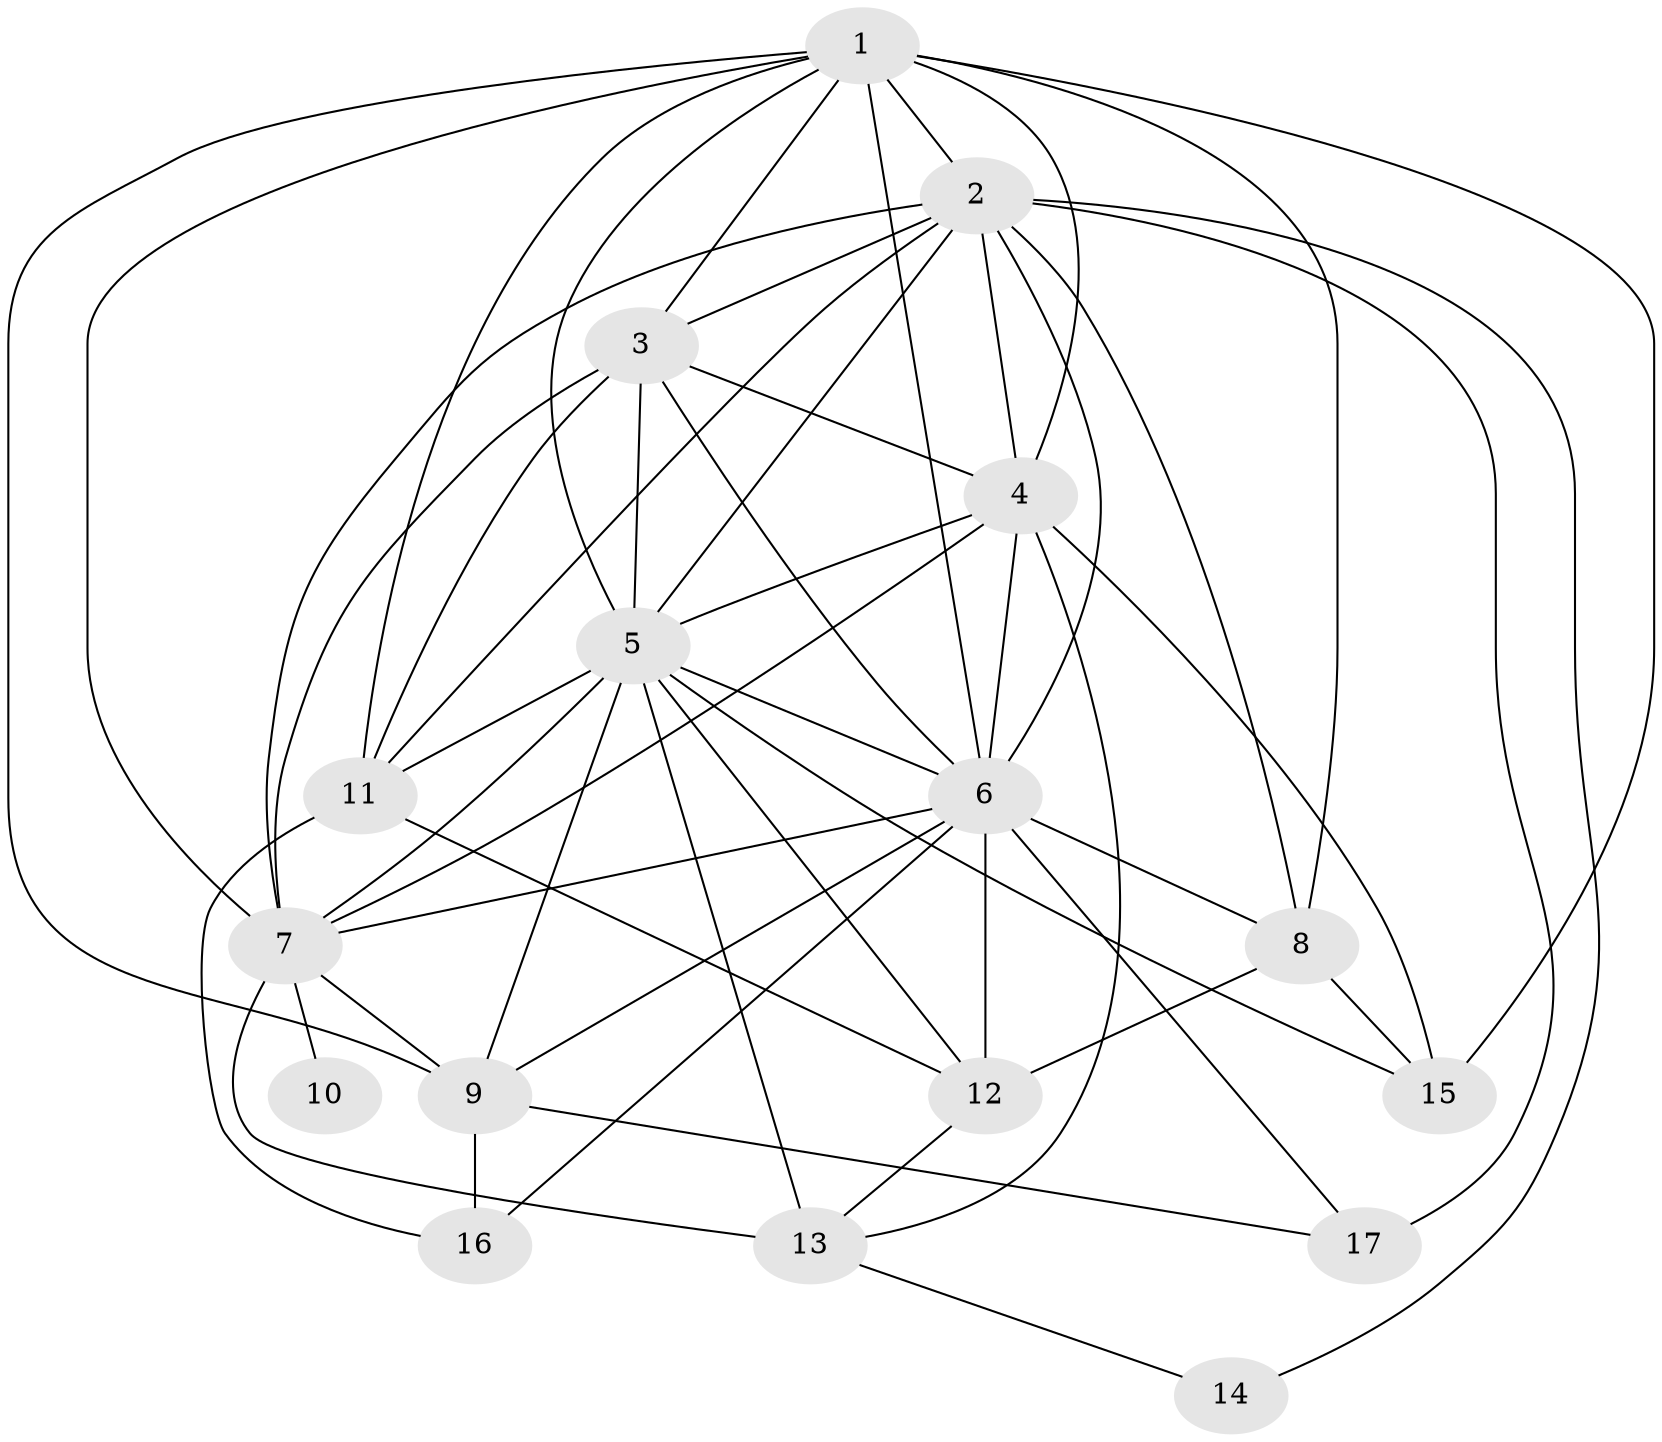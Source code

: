 // original degree distribution, {14: 0.07142857142857142, 13: 0.017857142857142856, 16: 0.017857142857142856, 15: 0.017857142857142856, 17: 0.03571428571428571, 19: 0.017857142857142856, 7: 0.017857142857142856, 3: 0.19642857142857142, 2: 0.5, 4: 0.08928571428571429, 5: 0.017857142857142856}
// Generated by graph-tools (version 1.1) at 2025/49/03/04/25 22:49:55]
// undirected, 17 vertices, 53 edges
graph export_dot {
  node [color=gray90,style=filled];
  1;
  2;
  3;
  4;
  5;
  6;
  7;
  8;
  9;
  10;
  11;
  12;
  13;
  14;
  15;
  16;
  17;
  1 -- 2 [weight=4.0];
  1 -- 3 [weight=4.0];
  1 -- 4 [weight=3.0];
  1 -- 5 [weight=3.0];
  1 -- 6 [weight=3.0];
  1 -- 7 [weight=3.0];
  1 -- 8 [weight=2.0];
  1 -- 9 [weight=1.0];
  1 -- 11 [weight=1.0];
  1 -- 15 [weight=3.0];
  2 -- 3 [weight=4.0];
  2 -- 4 [weight=2.0];
  2 -- 5 [weight=2.0];
  2 -- 6 [weight=2.0];
  2 -- 7 [weight=2.0];
  2 -- 8 [weight=3.0];
  2 -- 11 [weight=1.0];
  2 -- 14 [weight=1.0];
  2 -- 17 [weight=2.0];
  3 -- 4 [weight=2.0];
  3 -- 5 [weight=9.0];
  3 -- 6 [weight=2.0];
  3 -- 7 [weight=2.0];
  3 -- 11 [weight=1.0];
  4 -- 5 [weight=1.0];
  4 -- 6 [weight=3.0];
  4 -- 7 [weight=1.0];
  4 -- 13 [weight=1.0];
  4 -- 15 [weight=1.0];
  5 -- 6 [weight=2.0];
  5 -- 7 [weight=2.0];
  5 -- 9 [weight=1.0];
  5 -- 11 [weight=1.0];
  5 -- 12 [weight=4.0];
  5 -- 13 [weight=2.0];
  5 -- 15 [weight=1.0];
  6 -- 7 [weight=2.0];
  6 -- 8 [weight=1.0];
  6 -- 9 [weight=1.0];
  6 -- 12 [weight=3.0];
  6 -- 16 [weight=1.0];
  6 -- 17 [weight=1.0];
  7 -- 9 [weight=2.0];
  7 -- 10 [weight=1.0];
  7 -- 13 [weight=1.0];
  8 -- 12 [weight=1.0];
  8 -- 15 [weight=1.0];
  9 -- 16 [weight=2.0];
  9 -- 17 [weight=1.0];
  11 -- 12 [weight=1.0];
  11 -- 16 [weight=1.0];
  12 -- 13 [weight=1.0];
  13 -- 14 [weight=1.0];
}
